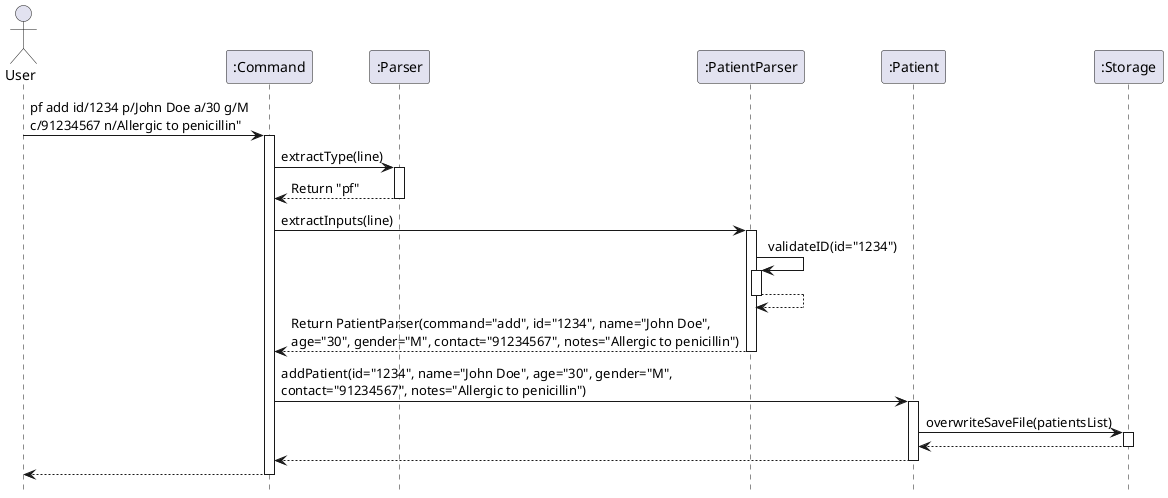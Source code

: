 @startuml

hide footbox
actor User
participant ":Command" as Command
participant ":Parser" as Parser
participant ":PatientParser" as PatientParser
participant ":Patient" as Patient
participant ":Storage" as Storage

User -> Command : pf add id/1234 p/John Doe a/30 g/M \nc/91234567 n/Allergic to penicillin"
activate Command
  Command -> Parser : extractType(line)
  activate Parser
    Parser --> Command : Return "pf"
  deactivate Parser
    Command -> PatientParser : extractInputs(line)
  activate PatientParser
    PatientParser -> PatientParser : validateID(id="1234")
    activate PatientParser
    PatientParser --> PatientParser
    deactivate PatientParser
    PatientParser --> Command : Return PatientParser(command="add", id="1234", name="John Doe", \nage="30", gender="M", contact="91234567", notes="Allergic to penicillin")
  deactivate PatientParser
    Command -> Patient : addPatient(id="1234", name="John Doe", age="30", gender="M", \ncontact="91234567", notes="Allergic to penicillin")
  activate Patient
    Patient -> Storage : overwriteSaveFile(patientsList)
  activate Storage
    Storage --> Patient
  deactivate Storage
    Patient --> Command
  deactivate Patient
    Command --> User
deactivate Command
@enduml